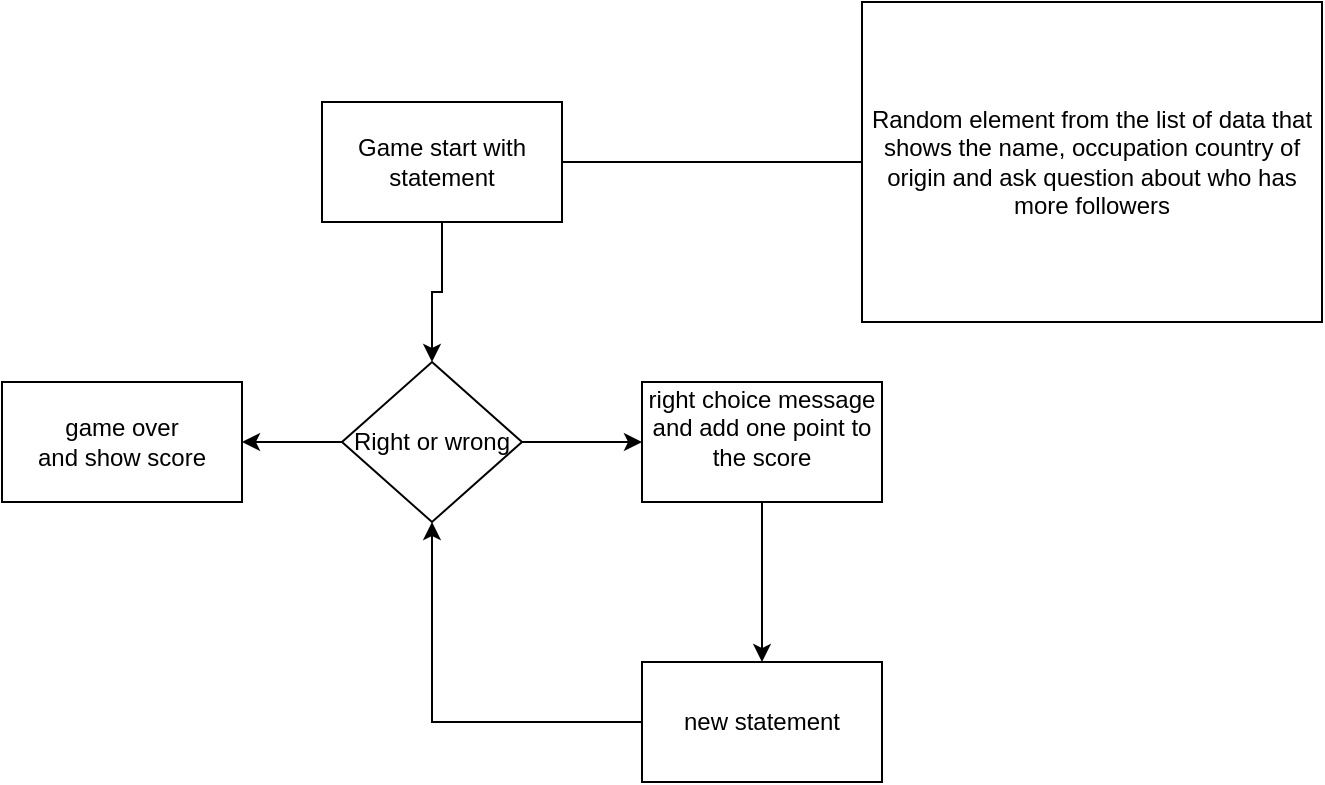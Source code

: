 <mxfile version="13.11.0"><diagram id="4aywclMoua6nZGAzRGJm" name="Page-1"><mxGraphModel dx="1038" dy="1716" grid="1" gridSize="10" guides="1" tooltips="1" connect="1" arrows="1" fold="1" page="1" pageScale="1" pageWidth="827" pageHeight="1169" math="0" shadow="0"><root><mxCell id="0"/><mxCell id="1" parent="0"/><mxCell id="kEZWrjq4Q5kKfQqg4JIw-3" value="" style="edgeStyle=orthogonalEdgeStyle;rounded=0;orthogonalLoop=1;jettySize=auto;html=1;" edge="1" parent="1" source="kEZWrjq4Q5kKfQqg4JIw-1" target="kEZWrjq4Q5kKfQqg4JIw-2"><mxGeometry relative="1" as="geometry"/></mxCell><mxCell id="kEZWrjq4Q5kKfQqg4JIw-1" value="Game start with statement" style="rounded=0;whiteSpace=wrap;html=1;" vertex="1" parent="1"><mxGeometry x="340" y="20" width="120" height="60" as="geometry"/></mxCell><mxCell id="kEZWrjq4Q5kKfQqg4JIw-5" value="" style="edgeStyle=orthogonalEdgeStyle;rounded=0;orthogonalLoop=1;jettySize=auto;html=1;" edge="1" parent="1" source="kEZWrjq4Q5kKfQqg4JIw-2" target="kEZWrjq4Q5kKfQqg4JIw-4"><mxGeometry relative="1" as="geometry"/></mxCell><mxCell id="kEZWrjq4Q5kKfQqg4JIw-12" value="" style="edgeStyle=orthogonalEdgeStyle;rounded=0;orthogonalLoop=1;jettySize=auto;html=1;" edge="1" parent="1" source="kEZWrjq4Q5kKfQqg4JIw-2" target="kEZWrjq4Q5kKfQqg4JIw-11"><mxGeometry relative="1" as="geometry"/></mxCell><mxCell id="kEZWrjq4Q5kKfQqg4JIw-2" value="Right or wrong" style="rhombus;whiteSpace=wrap;html=1;rounded=0;" vertex="1" parent="1"><mxGeometry x="350" y="150" width="90" height="80" as="geometry"/></mxCell><mxCell id="kEZWrjq4Q5kKfQqg4JIw-7" value="" style="edgeStyle=orthogonalEdgeStyle;rounded=0;orthogonalLoop=1;jettySize=auto;html=1;" edge="1" parent="1" source="kEZWrjq4Q5kKfQqg4JIw-4" target="kEZWrjq4Q5kKfQqg4JIw-6"><mxGeometry relative="1" as="geometry"/></mxCell><mxCell id="kEZWrjq4Q5kKfQqg4JIw-4" value="&lt;div&gt;right choice message and add one point to the score &lt;br&gt;&lt;/div&gt;&lt;div&gt;&lt;br&gt;&lt;/div&gt;" style="whiteSpace=wrap;html=1;rounded=0;" vertex="1" parent="1"><mxGeometry x="500" y="160" width="120" height="60" as="geometry"/></mxCell><mxCell id="kEZWrjq4Q5kKfQqg4JIw-9" style="edgeStyle=orthogonalEdgeStyle;rounded=0;orthogonalLoop=1;jettySize=auto;html=1;entryX=0.5;entryY=1;entryDx=0;entryDy=0;" edge="1" parent="1" source="kEZWrjq4Q5kKfQqg4JIw-6" target="kEZWrjq4Q5kKfQqg4JIw-2"><mxGeometry relative="1" as="geometry"/></mxCell><mxCell id="kEZWrjq4Q5kKfQqg4JIw-6" value="new statement" style="whiteSpace=wrap;html=1;rounded=0;" vertex="1" parent="1"><mxGeometry x="500" y="300" width="120" height="60" as="geometry"/></mxCell><mxCell id="kEZWrjq4Q5kKfQqg4JIw-11" value="&lt;div&gt;game over &lt;br&gt;&lt;/div&gt;&lt;div&gt;and show score&lt;/div&gt;" style="whiteSpace=wrap;html=1;rounded=0;" vertex="1" parent="1"><mxGeometry x="180" y="160" width="120" height="60" as="geometry"/></mxCell><mxCell id="kEZWrjq4Q5kKfQqg4JIw-14" value="Random element from the list of data that shows the name, occupation country of origin and ask question about who has more followers" style="rounded=0;whiteSpace=wrap;html=1;" vertex="1" parent="1"><mxGeometry x="610" y="-30" width="230" height="160" as="geometry"/></mxCell><mxCell id="kEZWrjq4Q5kKfQqg4JIw-15" value="" style="endArrow=none;html=1;entryX=0;entryY=0.5;entryDx=0;entryDy=0;" edge="1" parent="1" target="kEZWrjq4Q5kKfQqg4JIw-14"><mxGeometry width="50" height="50" relative="1" as="geometry"><mxPoint x="460" y="50" as="sourcePoint"/><mxPoint x="510" as="targetPoint"/></mxGeometry></mxCell></root></mxGraphModel></diagram></mxfile>